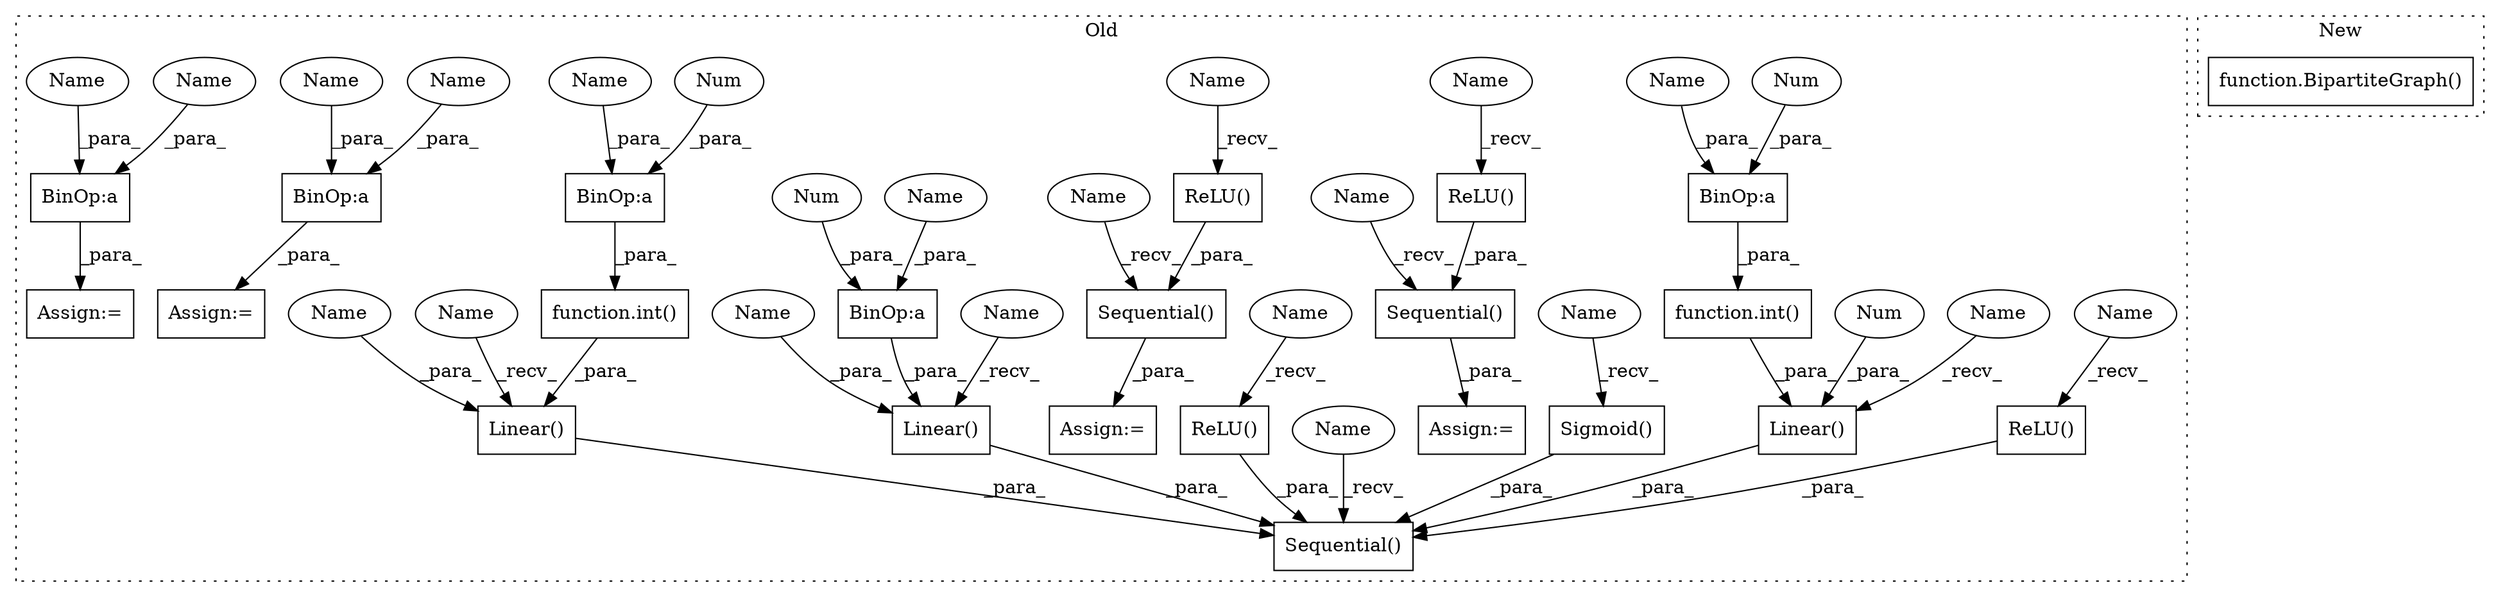 digraph G {
subgraph cluster0 {
1 [label="Sequential()" a="75" s="2061,2338" l="27,10" shape="box"];
3 [label="BinOp:a" a="82" s="2116" l="1" shape="box"];
4 [label="BinOp:a" a="82" s="2231" l="1" shape="box"];
5 [label="BinOp:a" a="82" s="2305" l="1" shape="box"];
6 [label="function.int()" a="75" s="2208,2233" l="4,1" shape="box"];
7 [label="Sigmoid()" a="75" s="2326" l="12" shape="box"];
8 [label="function.int()" a="75" s="2282,2307" l="4,1" shape="box"];
9 [label="BinOp:a" a="82" s="2755" l="3" shape="box"];
10 [label="BinOp:a" a="82" s="2911" l="3" shape="box"];
11 [label="Sequential()" a="75" s="2540,2640" l="27,10" shape="box"];
12 [label="Num" a="76" s="2232" l="1" shape="ellipse"];
13 [label="Sequential()" a="75" s="2403,2503" l="27,10" shape="box"];
14 [label="Num" a="76" s="2117" l="1" shape="ellipse"];
15 [label="Num" a="76" s="2306" l="1" shape="ellipse"];
16 [label="Assign:=" a="68" s="2711" l="3" shape="box"];
17 [label="Assign:=" a="68" s="2537" l="3" shape="box"];
18 [label="ReLU()" a="75" s="2154" l="9" shape="box"];
19 [label="Assign:=" a="68" s="2400" l="3" shape="box"];
20 [label="Assign:=" a="68" s="2867" l="3" shape="box"];
21 [label="ReLU()" a="75" s="2249" l="9" shape="box"];
22 [label="Linear()" a="75" s="2272,2311" l="10,1" shape="box"];
23 [label="Num" a="76" s="2310" l="1" shape="ellipse"];
24 [label="ReLU()" a="75" s="2631" l="9" shape="box"];
25 [label="Linear()" a="75" s="2088,2139" l="10,1" shape="box"];
26 [label="ReLU()" a="75" s="2494" l="9" shape="box"];
27 [label="Linear()" a="75" s="2177,2234" l="10,1" shape="box"];
28 [label="Name" a="87" s="2154" l="2" shape="ellipse"];
29 [label="Name" a="87" s="2540" l="2" shape="ellipse"];
30 [label="Name" a="87" s="2403" l="2" shape="ellipse"];
31 [label="Name" a="87" s="2272" l="2" shape="ellipse"];
32 [label="Name" a="87" s="2326" l="2" shape="ellipse"];
33 [label="Name" a="87" s="2494" l="2" shape="ellipse"];
34 [label="Name" a="87" s="2249" l="2" shape="ellipse"];
35 [label="Name" a="87" s="2088" l="2" shape="ellipse"];
36 [label="Name" a="87" s="2061" l="2" shape="ellipse"];
37 [label="Name" a="87" s="2177" l="2" shape="ellipse"];
38 [label="Name" a="87" s="2631" l="2" shape="ellipse"];
39 [label="Name" a="87" s="2286" l="19" shape="ellipse"];
40 [label="Name" a="87" s="2212" l="19" shape="ellipse"];
41 [label="Name" a="87" s="2120" l="19" shape="ellipse"];
42 [label="Name" a="87" s="2914" l="19" shape="ellipse"];
43 [label="Name" a="87" s="2187" l="19" shape="ellipse"];
44 [label="Name" a="87" s="2758" l="19" shape="ellipse"];
45 [label="Name" a="87" s="2737" l="18" shape="ellipse"];
46 [label="Name" a="87" s="2098" l="18" shape="ellipse"];
47 [label="Name" a="87" s="2893" l="18" shape="ellipse"];
label = "Old";
style="dotted";
}
subgraph cluster1 {
2 [label="function.BipartiteGraph()" a="75" s="4629,4730" l="28,10" shape="box"];
label = "New";
style="dotted";
}
3 -> 25 [label="_para_"];
4 -> 6 [label="_para_"];
5 -> 8 [label="_para_"];
6 -> 27 [label="_para_"];
7 -> 1 [label="_para_"];
8 -> 22 [label="_para_"];
9 -> 16 [label="_para_"];
10 -> 20 [label="_para_"];
11 -> 17 [label="_para_"];
12 -> 4 [label="_para_"];
13 -> 19 [label="_para_"];
14 -> 3 [label="_para_"];
15 -> 5 [label="_para_"];
18 -> 1 [label="_para_"];
21 -> 1 [label="_para_"];
22 -> 1 [label="_para_"];
23 -> 22 [label="_para_"];
24 -> 11 [label="_para_"];
25 -> 1 [label="_para_"];
26 -> 13 [label="_para_"];
27 -> 1 [label="_para_"];
28 -> 18 [label="_recv_"];
29 -> 11 [label="_recv_"];
30 -> 13 [label="_recv_"];
31 -> 22 [label="_recv_"];
32 -> 7 [label="_recv_"];
33 -> 26 [label="_recv_"];
34 -> 21 [label="_recv_"];
35 -> 25 [label="_recv_"];
36 -> 1 [label="_recv_"];
37 -> 27 [label="_recv_"];
38 -> 24 [label="_recv_"];
39 -> 5 [label="_para_"];
40 -> 4 [label="_para_"];
41 -> 25 [label="_para_"];
42 -> 10 [label="_para_"];
43 -> 27 [label="_para_"];
44 -> 9 [label="_para_"];
45 -> 9 [label="_para_"];
46 -> 3 [label="_para_"];
47 -> 10 [label="_para_"];
}